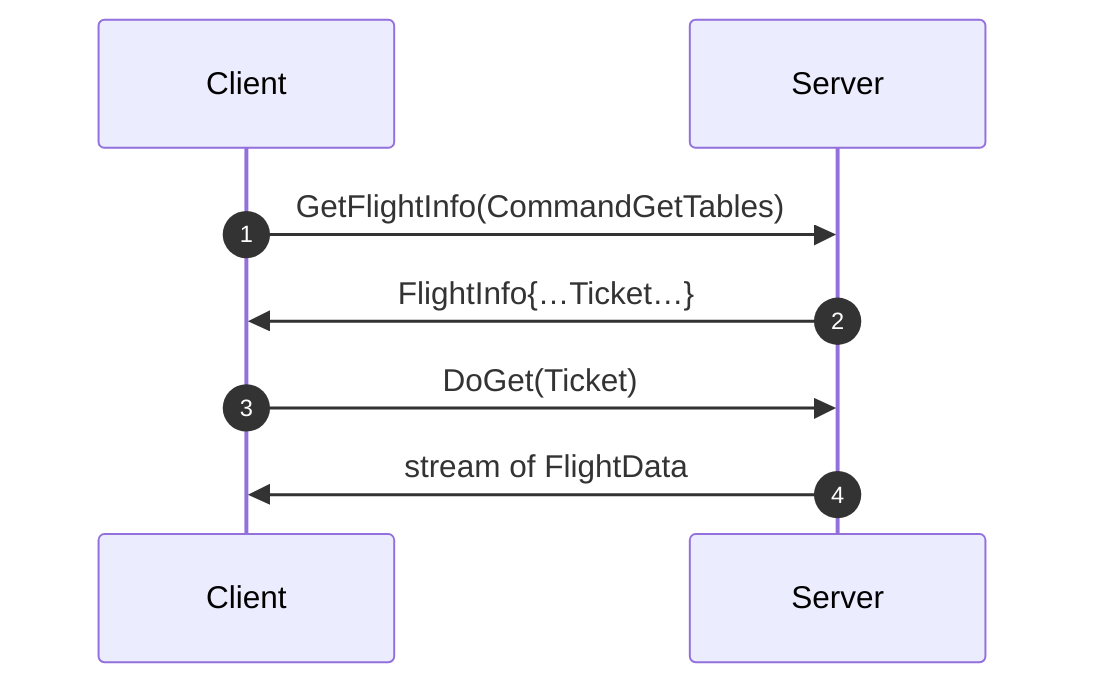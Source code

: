 sequenceDiagram
autonumber

participant Client
participant Server
Client->>Server: GetFlightInfo(CommandGetTables)
Server->>Client: FlightInfo{…Ticket…}
Client->>Server: DoGet(Ticket)
Server->>Client: stream of FlightData